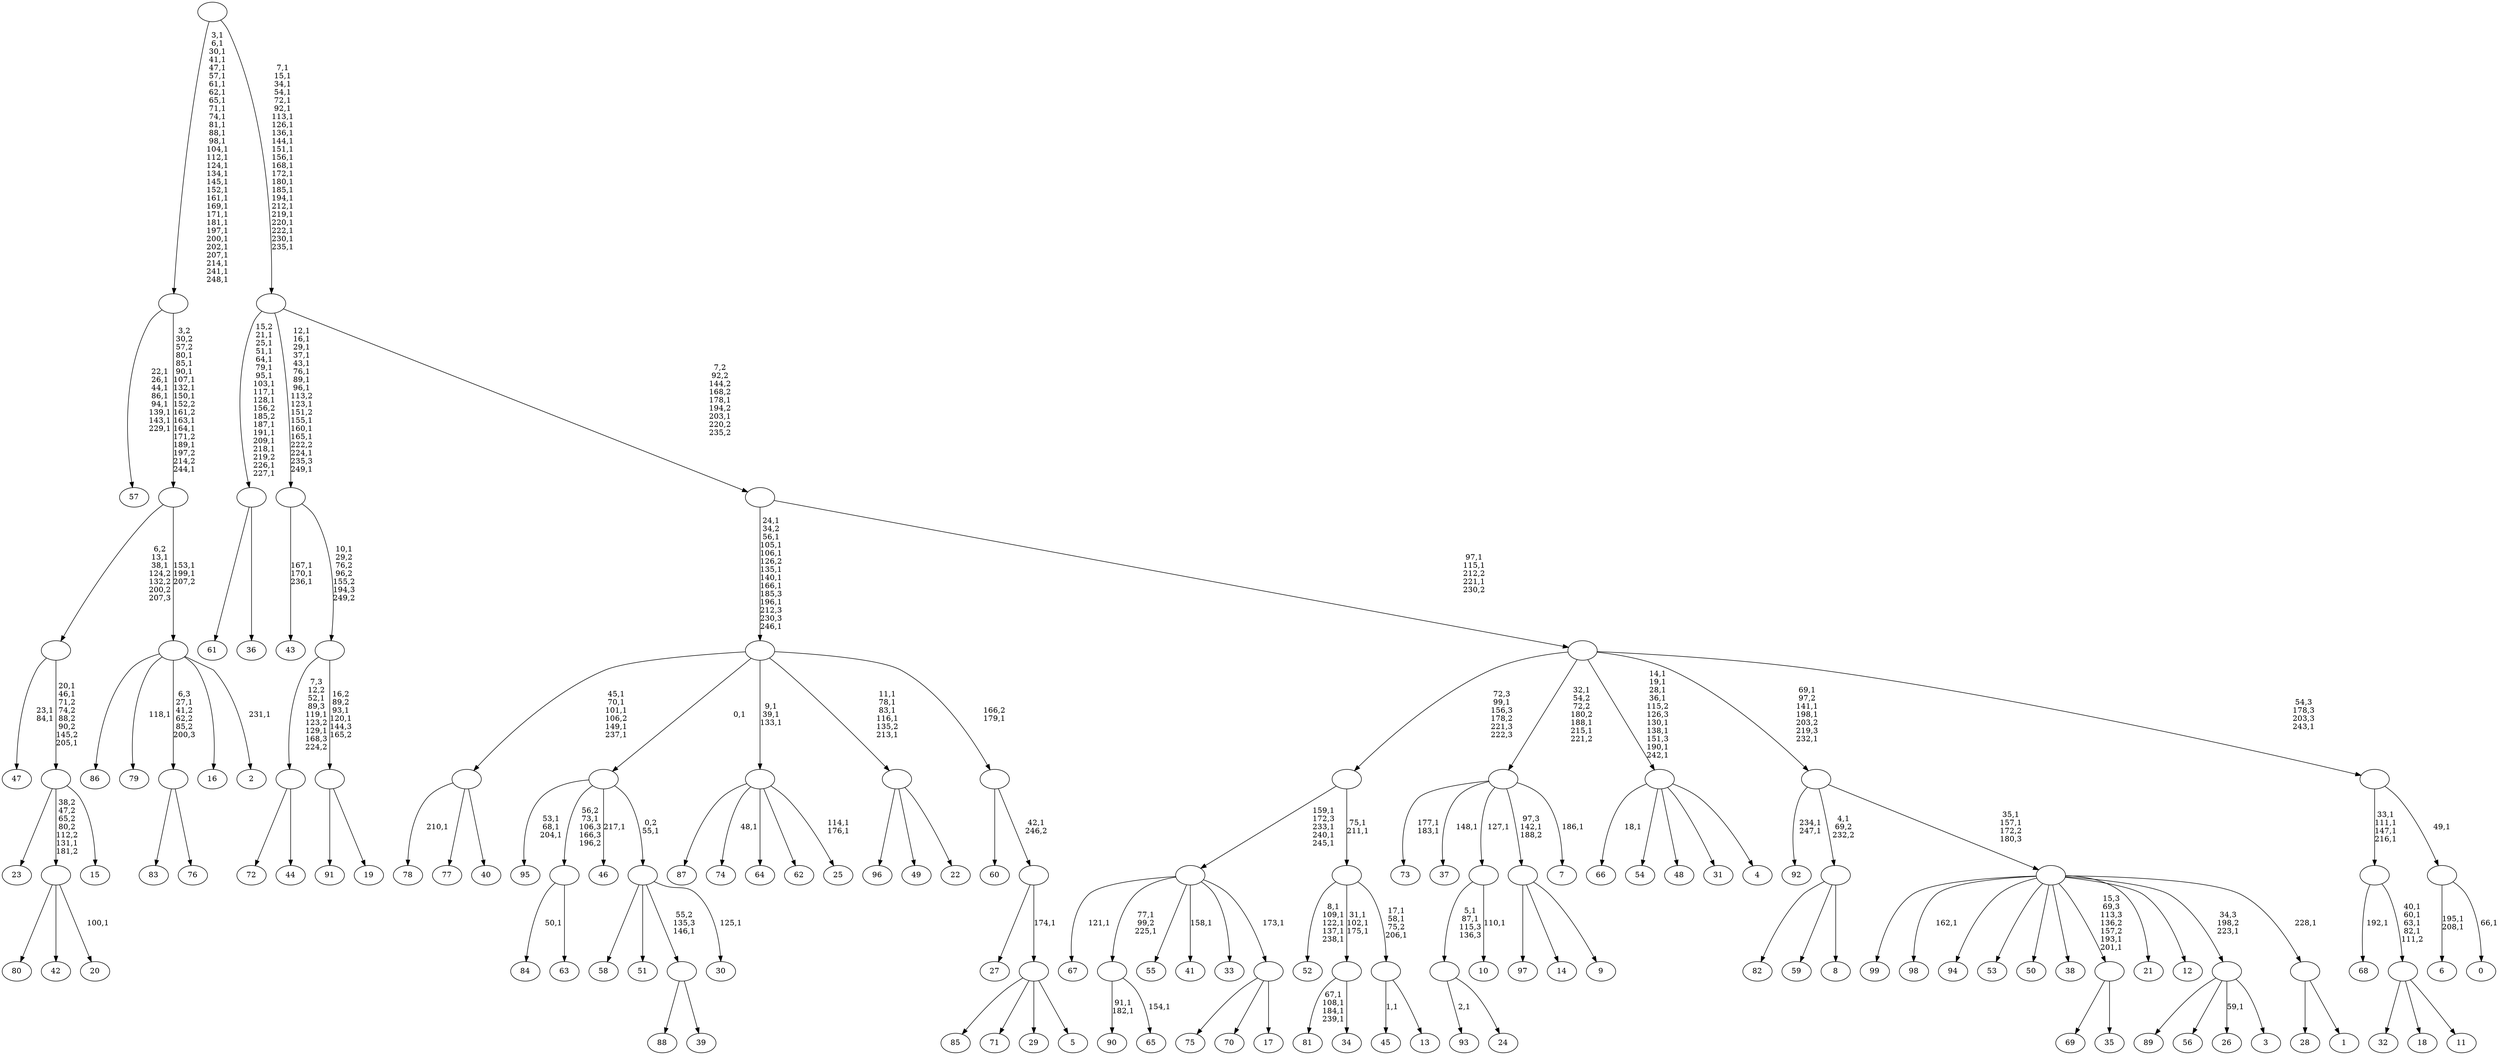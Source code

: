 digraph T {
	350 [label="99"]
	349 [label="98"]
	347 [label="97"]
	346 [label="96"]
	345 [label="95"]
	341 [label="94"]
	340 [label="93"]
	338 [label="92"]
	335 [label="91"]
	334 [label="90"]
	331 [label="89"]
	330 [label="88"]
	329 [label="87"]
	328 [label="86"]
	327 [label="85"]
	326 [label="84"]
	324 [label="83"]
	323 [label="82"]
	322 [label="81"]
	317 [label="80"]
	316 [label="79"]
	314 [label="78"]
	312 [label="77"]
	311 [label="76"]
	310 [label=""]
	309 [label="75"]
	308 [label="74"]
	306 [label="73"]
	303 [label="72"]
	302 [label="71"]
	301 [label="70"]
	300 [label="69"]
	299 [label="68"]
	297 [label="67"]
	295 [label="66"]
	293 [label="65"]
	291 [label=""]
	289 [label="64"]
	288 [label="63"]
	287 [label=""]
	286 [label="62"]
	285 [label="61"]
	284 [label="60"]
	283 [label="59"]
	282 [label="58"]
	281 [label="57"]
	272 [label="56"]
	271 [label="55"]
	270 [label="54"]
	269 [label="53"]
	268 [label="52"]
	262 [label="51"]
	261 [label="50"]
	260 [label="49"]
	259 [label="48"]
	258 [label="47"]
	255 [label="46"]
	253 [label="45"]
	251 [label="44"]
	250 [label=""]
	247 [label="43"]
	243 [label="42"]
	242 [label="41"]
	240 [label="40"]
	239 [label=""]
	234 [label="39"]
	233 [label=""]
	232 [label="38"]
	231 [label="37"]
	229 [label="36"]
	228 [label=""]
	213 [label="35"]
	212 [label=""]
	210 [label="34"]
	209 [label=""]
	206 [label="33"]
	205 [label="32"]
	204 [label="31"]
	203 [label="30"]
	201 [label=""]
	200 [label=""]
	199 [label="29"]
	198 [label="28"]
	197 [label="27"]
	196 [label="26"]
	194 [label="25"]
	191 [label=""]
	188 [label="24"]
	187 [label=""]
	185 [label="23"]
	184 [label="22"]
	183 [label=""]
	178 [label="21"]
	177 [label="20"]
	175 [label=""]
	174 [label="19"]
	173 [label=""]
	171 [label=""]
	170 [label=""]
	156 [label="18"]
	155 [label="17"]
	154 [label=""]
	153 [label=""]
	149 [label="16"]
	148 [label="15"]
	147 [label=""]
	144 [label=""]
	142 [label="14"]
	141 [label="13"]
	140 [label=""]
	137 [label=""]
	135 [label=""]
	134 [label="12"]
	133 [label="11"]
	132 [label=""]
	128 [label=""]
	124 [label="10"]
	122 [label=""]
	121 [label="9"]
	120 [label=""]
	119 [label="8"]
	118 [label=""]
	117 [label="7"]
	115 [label=""]
	112 [label="6"]
	109 [label="5"]
	108 [label=""]
	107 [label=""]
	106 [label=""]
	105 [label=""]
	96 [label="4"]
	95 [label=""]
	87 [label="3"]
	86 [label=""]
	85 [label="2"]
	83 [label=""]
	81 [label=""]
	71 [label=""]
	40 [label="1"]
	39 [label=""]
	38 [label=""]
	36 [label=""]
	32 [label="0"]
	30 [label=""]
	29 [label=""]
	28 [label=""]
	25 [label=""]
	23 [label=""]
	0 [label=""]
	310 -> 324 [label=""]
	310 -> 311 [label=""]
	291 -> 293 [label="154,1"]
	291 -> 334 [label="91,1\n182,1"]
	287 -> 326 [label="50,1"]
	287 -> 288 [label=""]
	250 -> 303 [label=""]
	250 -> 251 [label=""]
	239 -> 314 [label="210,1"]
	239 -> 312 [label=""]
	239 -> 240 [label=""]
	233 -> 330 [label=""]
	233 -> 234 [label=""]
	228 -> 285 [label=""]
	228 -> 229 [label=""]
	212 -> 300 [label=""]
	212 -> 213 [label=""]
	209 -> 322 [label="67,1\n108,1\n184,1\n239,1"]
	209 -> 210 [label=""]
	201 -> 203 [label="125,1"]
	201 -> 282 [label=""]
	201 -> 262 [label=""]
	201 -> 233 [label="55,2\n135,3\n146,1"]
	200 -> 255 [label="217,1"]
	200 -> 345 [label="53,1\n68,1\n204,1"]
	200 -> 287 [label="56,2\n73,1\n106,3\n166,3\n196,2"]
	200 -> 201 [label="0,2\n55,1"]
	191 -> 194 [label="114,1\n176,1"]
	191 -> 308 [label="48,1"]
	191 -> 329 [label=""]
	191 -> 289 [label=""]
	191 -> 286 [label=""]
	187 -> 340 [label="2,1"]
	187 -> 188 [label=""]
	183 -> 346 [label=""]
	183 -> 260 [label=""]
	183 -> 184 [label=""]
	175 -> 177 [label="100,1"]
	175 -> 317 [label=""]
	175 -> 243 [label=""]
	173 -> 335 [label=""]
	173 -> 174 [label=""]
	171 -> 173 [label="16,2\n89,2\n93,1\n120,1\n144,3\n165,2"]
	171 -> 250 [label="7,3\n12,2\n52,1\n89,3\n119,1\n123,2\n129,1\n168,3\n224,2"]
	170 -> 247 [label="167,1\n170,1\n236,1"]
	170 -> 171 [label="10,1\n29,2\n76,2\n96,2\n155,2\n194,3\n249,2"]
	154 -> 309 [label=""]
	154 -> 301 [label=""]
	154 -> 155 [label=""]
	153 -> 242 [label="158,1"]
	153 -> 291 [label="77,1\n99,2\n225,1"]
	153 -> 297 [label="121,1"]
	153 -> 271 [label=""]
	153 -> 206 [label=""]
	153 -> 154 [label="173,1"]
	147 -> 185 [label=""]
	147 -> 175 [label="38,2\n47,2\n65,2\n80,2\n112,2\n131,1\n181,2"]
	147 -> 148 [label=""]
	144 -> 147 [label="20,1\n46,1\n71,2\n74,2\n88,2\n90,2\n145,2\n205,1"]
	144 -> 258 [label="23,1\n84,1"]
	140 -> 253 [label="1,1"]
	140 -> 141 [label=""]
	137 -> 140 [label="17,1\n58,1\n75,2\n206,1"]
	137 -> 209 [label="31,1\n102,1\n175,1"]
	137 -> 268 [label="8,1\n109,1\n122,1\n137,1\n238,1"]
	135 -> 137 [label="75,1\n211,1"]
	135 -> 153 [label="159,1\n172,3\n233,1\n240,1\n245,1"]
	132 -> 205 [label=""]
	132 -> 156 [label=""]
	132 -> 133 [label=""]
	128 -> 132 [label="40,1\n60,1\n63,1\n82,1\n111,2"]
	128 -> 299 [label="192,1"]
	122 -> 124 [label="110,1"]
	122 -> 187 [label="5,1\n87,1\n115,3\n136,3"]
	120 -> 347 [label=""]
	120 -> 142 [label=""]
	120 -> 121 [label=""]
	118 -> 323 [label=""]
	118 -> 283 [label=""]
	118 -> 119 [label=""]
	115 -> 117 [label="186,1"]
	115 -> 231 [label="148,1"]
	115 -> 306 [label="177,1\n183,1"]
	115 -> 122 [label="127,1"]
	115 -> 120 [label="97,3\n142,1\n188,2"]
	108 -> 327 [label=""]
	108 -> 302 [label=""]
	108 -> 199 [label=""]
	108 -> 109 [label=""]
	107 -> 197 [label=""]
	107 -> 108 [label="174,1"]
	106 -> 284 [label=""]
	106 -> 107 [label="42,1\n246,2"]
	105 -> 183 [label="11,1\n78,1\n83,1\n116,1\n135,2\n213,1"]
	105 -> 191 [label="9,1\n39,1\n133,1"]
	105 -> 239 [label="45,1\n70,1\n101,1\n106,2\n149,1\n237,1"]
	105 -> 200 [label="0,1"]
	105 -> 106 [label="166,2\n179,1"]
	95 -> 295 [label="18,1"]
	95 -> 270 [label=""]
	95 -> 259 [label=""]
	95 -> 204 [label=""]
	95 -> 96 [label=""]
	86 -> 196 [label="59,1"]
	86 -> 331 [label=""]
	86 -> 272 [label=""]
	86 -> 87 [label=""]
	83 -> 85 [label="231,1"]
	83 -> 316 [label="118,1"]
	83 -> 328 [label=""]
	83 -> 310 [label="6,3\n27,1\n41,2\n62,2\n85,2\n200,3"]
	83 -> 149 [label=""]
	81 -> 83 [label="153,1\n199,1\n207,2"]
	81 -> 144 [label="6,2\n13,1\n38,1\n124,2\n132,2\n200,2\n207,3"]
	71 -> 81 [label="3,2\n30,2\n57,2\n80,1\n85,1\n90,1\n107,1\n132,1\n150,1\n152,2\n161,2\n163,1\n164,1\n171,2\n189,1\n197,2\n214,2\n244,1"]
	71 -> 281 [label="22,1\n26,1\n44,1\n86,1\n94,1\n139,1\n143,1\n229,1"]
	39 -> 198 [label=""]
	39 -> 40 [label=""]
	38 -> 212 [label="15,3\n69,3\n113,3\n136,2\n157,2\n193,1\n201,1"]
	38 -> 349 [label="162,1"]
	38 -> 350 [label=""]
	38 -> 341 [label=""]
	38 -> 269 [label=""]
	38 -> 261 [label=""]
	38 -> 232 [label=""]
	38 -> 178 [label=""]
	38 -> 134 [label=""]
	38 -> 86 [label="34,3\n198,2\n223,1"]
	38 -> 39 [label="228,1"]
	36 -> 38 [label="35,1\n157,1\n172,2\n180,3"]
	36 -> 338 [label="234,1\n247,1"]
	36 -> 118 [label="4,1\n69,2\n232,2"]
	30 -> 32 [label="66,1"]
	30 -> 112 [label="195,1\n208,1"]
	29 -> 128 [label="33,1\n111,1\n147,1\n216,1"]
	29 -> 30 [label="49,1"]
	28 -> 36 [label="69,1\n97,2\n141,1\n198,1\n203,2\n219,3\n232,1"]
	28 -> 95 [label="14,1\n19,1\n28,1\n36,1\n115,2\n126,3\n130,1\n138,1\n151,3\n190,1\n242,1"]
	28 -> 115 [label="32,1\n54,2\n72,2\n180,2\n188,1\n215,1\n221,2"]
	28 -> 135 [label="72,3\n99,1\n156,3\n178,2\n221,3\n222,3"]
	28 -> 29 [label="54,3\n178,3\n203,3\n243,1"]
	25 -> 28 [label="97,1\n115,1\n212,2\n221,1\n230,2"]
	25 -> 105 [label="24,1\n34,2\n56,1\n105,1\n106,1\n126,2\n135,1\n140,1\n166,1\n185,3\n196,1\n212,3\n230,3\n246,1"]
	23 -> 25 [label="7,2\n92,2\n144,2\n168,2\n178,1\n194,2\n203,1\n220,2\n235,2"]
	23 -> 170 [label="12,1\n16,1\n29,1\n37,1\n43,1\n76,1\n89,1\n96,1\n113,2\n123,1\n151,2\n155,1\n160,1\n165,1\n222,2\n224,1\n235,3\n249,1"]
	23 -> 228 [label="15,2\n21,1\n25,1\n51,1\n64,1\n79,1\n95,1\n103,1\n117,1\n128,1\n156,2\n185,2\n187,1\n191,1\n209,1\n218,1\n219,2\n226,1\n227,1"]
	0 -> 23 [label="7,1\n15,1\n34,1\n54,1\n72,1\n92,1\n113,1\n126,1\n136,1\n144,1\n151,1\n156,1\n168,1\n172,1\n180,1\n185,1\n194,1\n212,1\n219,1\n220,1\n222,1\n230,1\n235,1"]
	0 -> 71 [label="3,1\n6,1\n30,1\n41,1\n47,1\n57,1\n61,1\n62,1\n65,1\n71,1\n74,1\n81,1\n88,1\n98,1\n104,1\n112,1\n124,1\n134,1\n145,1\n152,1\n161,1\n169,1\n171,1\n181,1\n197,1\n200,1\n202,1\n207,1\n214,1\n241,1\n248,1"]
}

